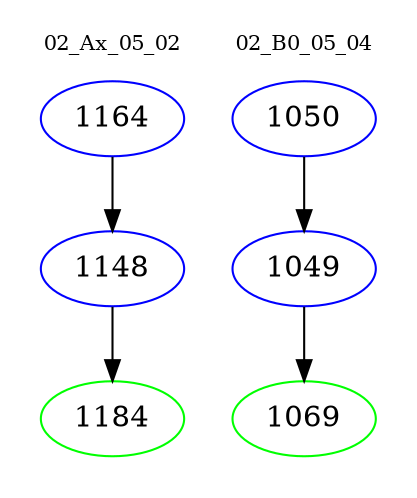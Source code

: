 digraph{
subgraph cluster_0 {
color = white
label = "02_Ax_05_02";
fontsize=10;
T0_1164 [label="1164", color="blue"]
T0_1164 -> T0_1148 [color="black"]
T0_1148 [label="1148", color="blue"]
T0_1148 -> T0_1184 [color="black"]
T0_1184 [label="1184", color="green"]
}
subgraph cluster_1 {
color = white
label = "02_B0_05_04";
fontsize=10;
T1_1050 [label="1050", color="blue"]
T1_1050 -> T1_1049 [color="black"]
T1_1049 [label="1049", color="blue"]
T1_1049 -> T1_1069 [color="black"]
T1_1069 [label="1069", color="green"]
}
}
